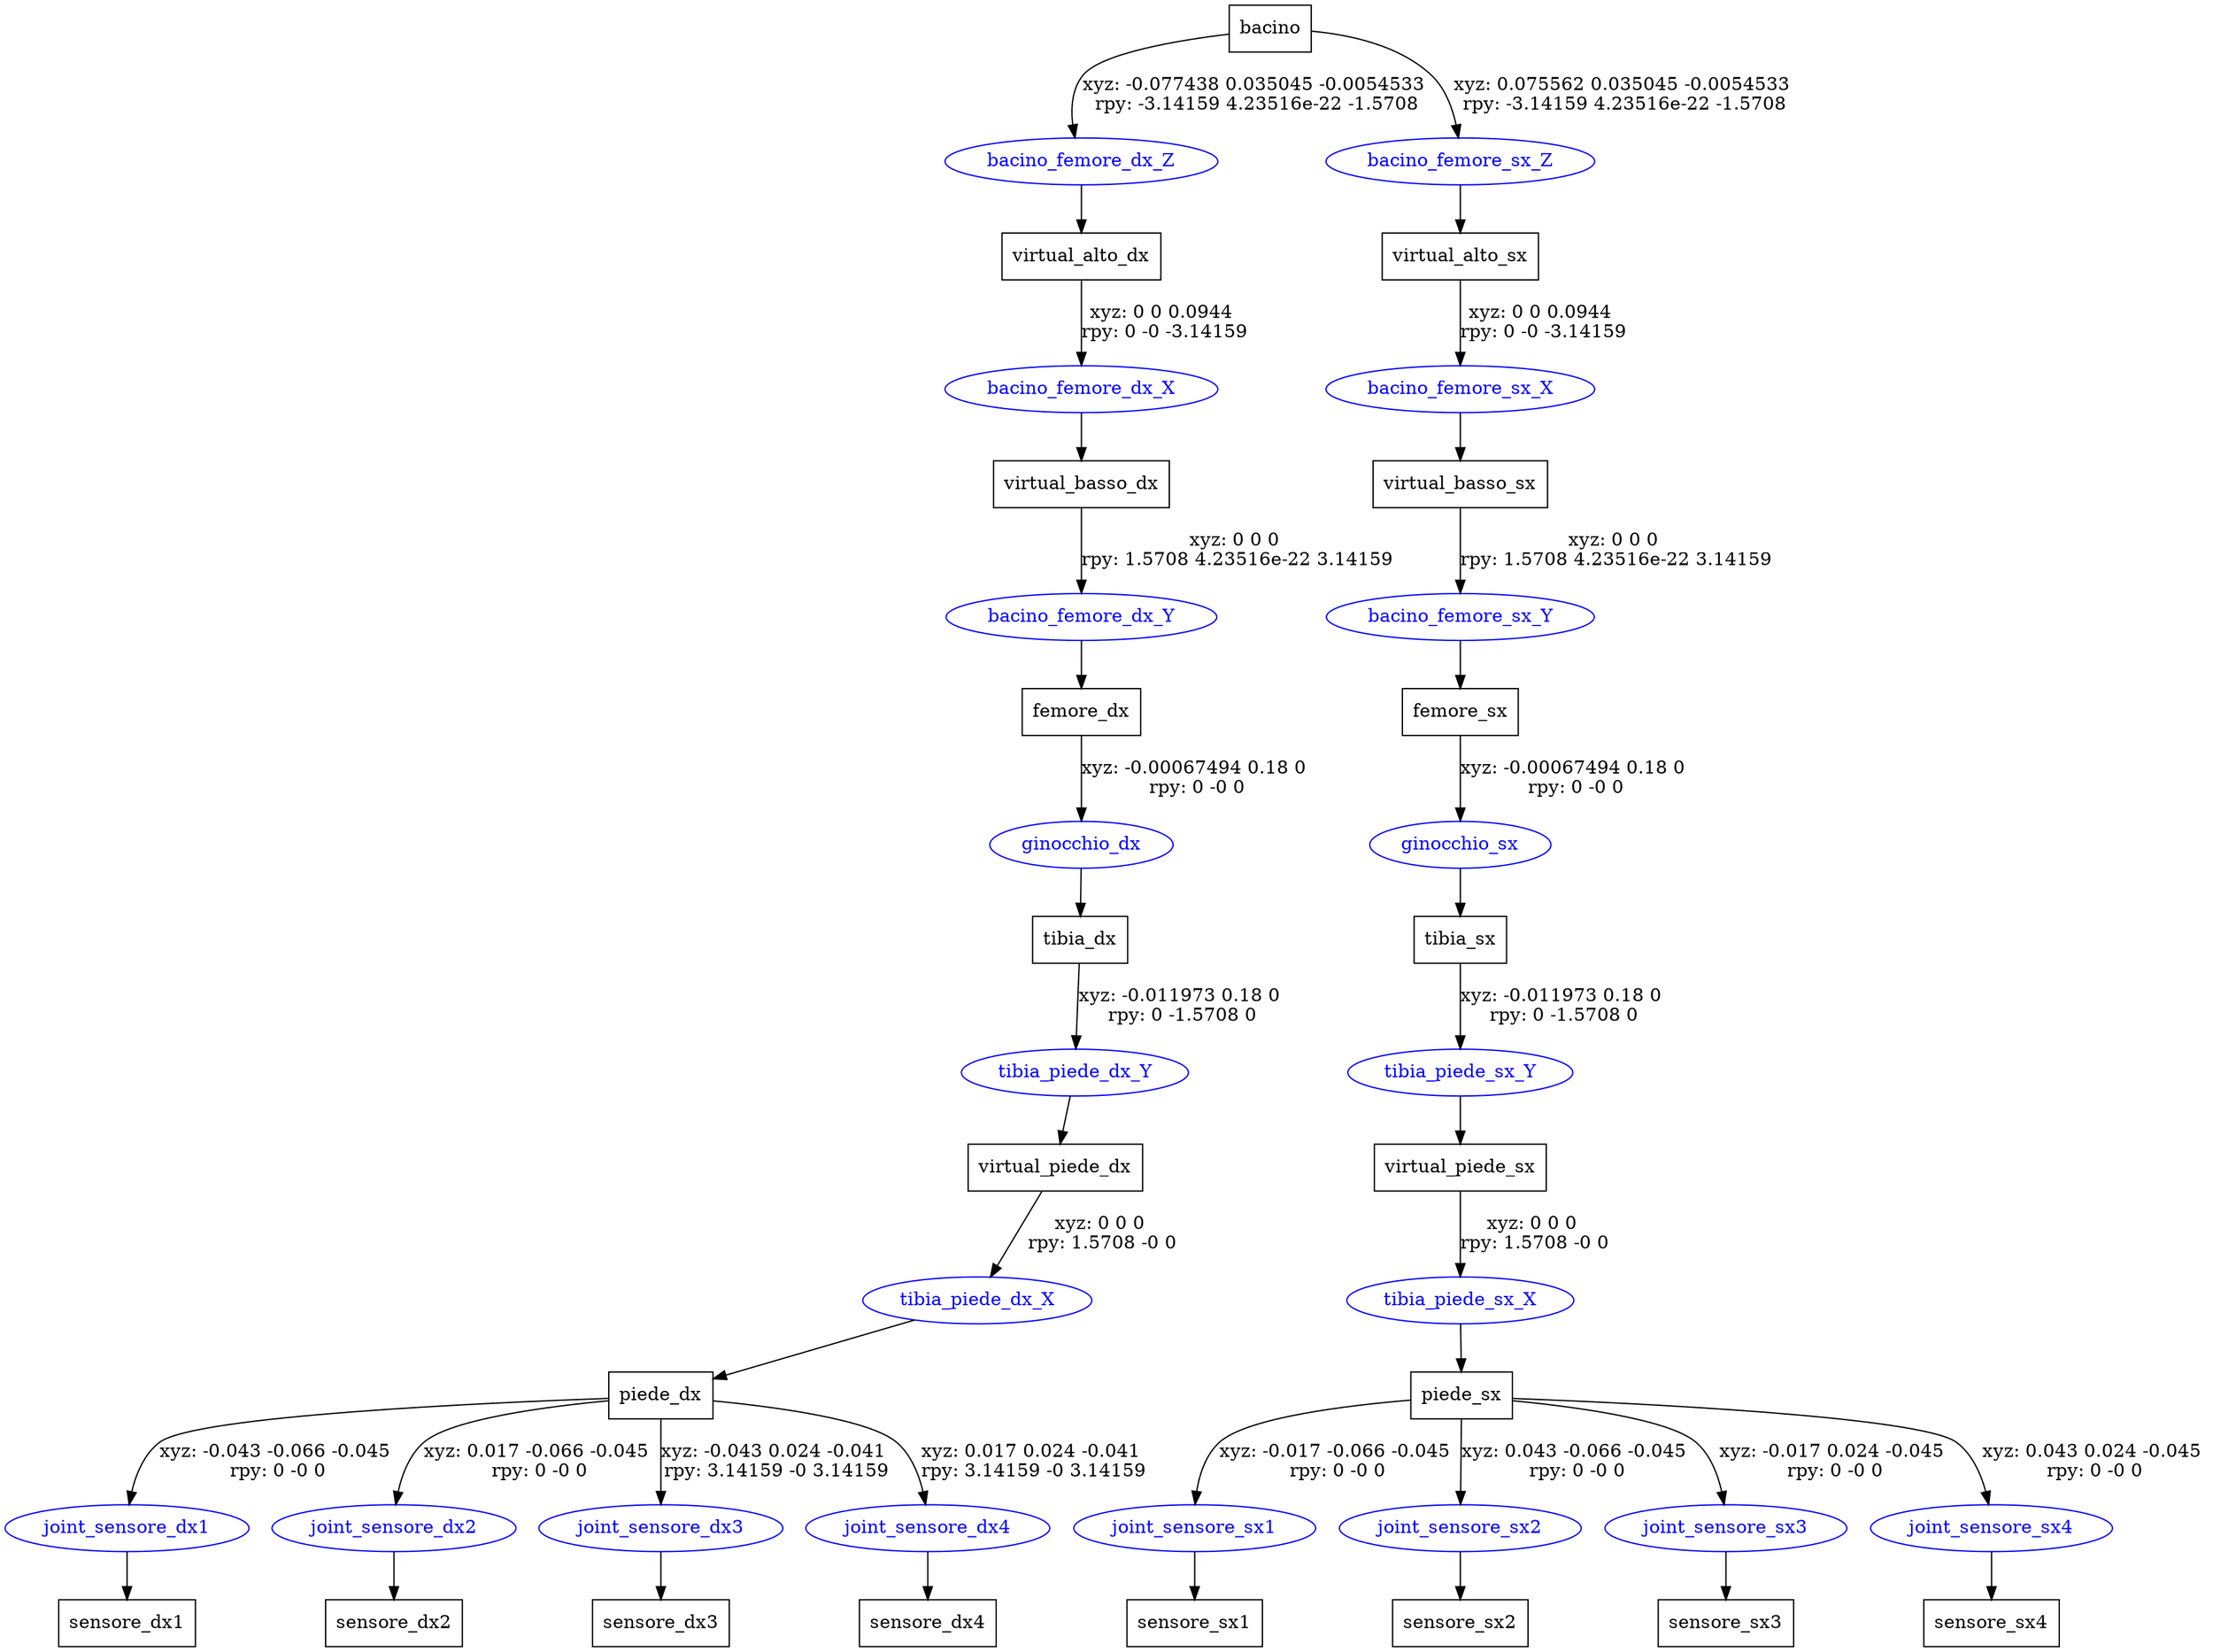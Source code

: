 digraph G {
node [shape=box];
"bacino" [label="bacino"];
"virtual_alto_dx" [label="virtual_alto_dx"];
"virtual_basso_dx" [label="virtual_basso_dx"];
"femore_dx" [label="femore_dx"];
"tibia_dx" [label="tibia_dx"];
"virtual_piede_dx" [label="virtual_piede_dx"];
"piede_dx" [label="piede_dx"];
"sensore_dx1" [label="sensore_dx1"];
"sensore_dx2" [label="sensore_dx2"];
"sensore_dx3" [label="sensore_dx3"];
"sensore_dx4" [label="sensore_dx4"];
"virtual_alto_sx" [label="virtual_alto_sx"];
"virtual_basso_sx" [label="virtual_basso_sx"];
"femore_sx" [label="femore_sx"];
"tibia_sx" [label="tibia_sx"];
"virtual_piede_sx" [label="virtual_piede_sx"];
"piede_sx" [label="piede_sx"];
"sensore_sx1" [label="sensore_sx1"];
"sensore_sx2" [label="sensore_sx2"];
"sensore_sx3" [label="sensore_sx3"];
"sensore_sx4" [label="sensore_sx4"];
node [shape=ellipse, color=blue, fontcolor=blue];
"bacino" -> "bacino_femore_dx_Z" [label="xyz: -0.077438 0.035045 -0.0054533 \nrpy: -3.14159 4.23516e-22 -1.5708"]
"bacino_femore_dx_Z" -> "virtual_alto_dx"
"virtual_alto_dx" -> "bacino_femore_dx_X" [label="xyz: 0 0 0.0944 \nrpy: 0 -0 -3.14159"]
"bacino_femore_dx_X" -> "virtual_basso_dx"
"virtual_basso_dx" -> "bacino_femore_dx_Y" [label="xyz: 0 0 0 \nrpy: 1.5708 4.23516e-22 3.14159"]
"bacino_femore_dx_Y" -> "femore_dx"
"femore_dx" -> "ginocchio_dx" [label="xyz: -0.00067494 0.18 0 \nrpy: 0 -0 0"]
"ginocchio_dx" -> "tibia_dx"
"tibia_dx" -> "tibia_piede_dx_Y" [label="xyz: -0.011973 0.18 0 \nrpy: 0 -1.5708 0"]
"tibia_piede_dx_Y" -> "virtual_piede_dx"
"virtual_piede_dx" -> "tibia_piede_dx_X" [label="xyz: 0 0 0 \nrpy: 1.5708 -0 0"]
"tibia_piede_dx_X" -> "piede_dx"
"piede_dx" -> "joint_sensore_dx1" [label="xyz: -0.043 -0.066 -0.045 \nrpy: 0 -0 0"]
"joint_sensore_dx1" -> "sensore_dx1"
"piede_dx" -> "joint_sensore_dx2" [label="xyz: 0.017 -0.066 -0.045 \nrpy: 0 -0 0"]
"joint_sensore_dx2" -> "sensore_dx2"
"piede_dx" -> "joint_sensore_dx3" [label="xyz: -0.043 0.024 -0.041 \nrpy: 3.14159 -0 3.14159"]
"joint_sensore_dx3" -> "sensore_dx3"
"piede_dx" -> "joint_sensore_dx4" [label="xyz: 0.017 0.024 -0.041 \nrpy: 3.14159 -0 3.14159"]
"joint_sensore_dx4" -> "sensore_dx4"
"bacino" -> "bacino_femore_sx_Z" [label="xyz: 0.075562 0.035045 -0.0054533 \nrpy: -3.14159 4.23516e-22 -1.5708"]
"bacino_femore_sx_Z" -> "virtual_alto_sx"
"virtual_alto_sx" -> "bacino_femore_sx_X" [label="xyz: 0 0 0.0944 \nrpy: 0 -0 -3.14159"]
"bacino_femore_sx_X" -> "virtual_basso_sx"
"virtual_basso_sx" -> "bacino_femore_sx_Y" [label="xyz: 0 0 0 \nrpy: 1.5708 4.23516e-22 3.14159"]
"bacino_femore_sx_Y" -> "femore_sx"
"femore_sx" -> "ginocchio_sx" [label="xyz: -0.00067494 0.18 0 \nrpy: 0 -0 0"]
"ginocchio_sx" -> "tibia_sx"
"tibia_sx" -> "tibia_piede_sx_Y" [label="xyz: -0.011973 0.18 0 \nrpy: 0 -1.5708 0"]
"tibia_piede_sx_Y" -> "virtual_piede_sx"
"virtual_piede_sx" -> "tibia_piede_sx_X" [label="xyz: 0 0 0 \nrpy: 1.5708 -0 0"]
"tibia_piede_sx_X" -> "piede_sx"
"piede_sx" -> "joint_sensore_sx1" [label="xyz: -0.017 -0.066 -0.045 \nrpy: 0 -0 0"]
"joint_sensore_sx1" -> "sensore_sx1"
"piede_sx" -> "joint_sensore_sx2" [label="xyz: 0.043 -0.066 -0.045 \nrpy: 0 -0 0"]
"joint_sensore_sx2" -> "sensore_sx2"
"piede_sx" -> "joint_sensore_sx3" [label="xyz: -0.017 0.024 -0.045 \nrpy: 0 -0 0"]
"joint_sensore_sx3" -> "sensore_sx3"
"piede_sx" -> "joint_sensore_sx4" [label="xyz: 0.043 0.024 -0.045 \nrpy: 0 -0 0"]
"joint_sensore_sx4" -> "sensore_sx4"
}
